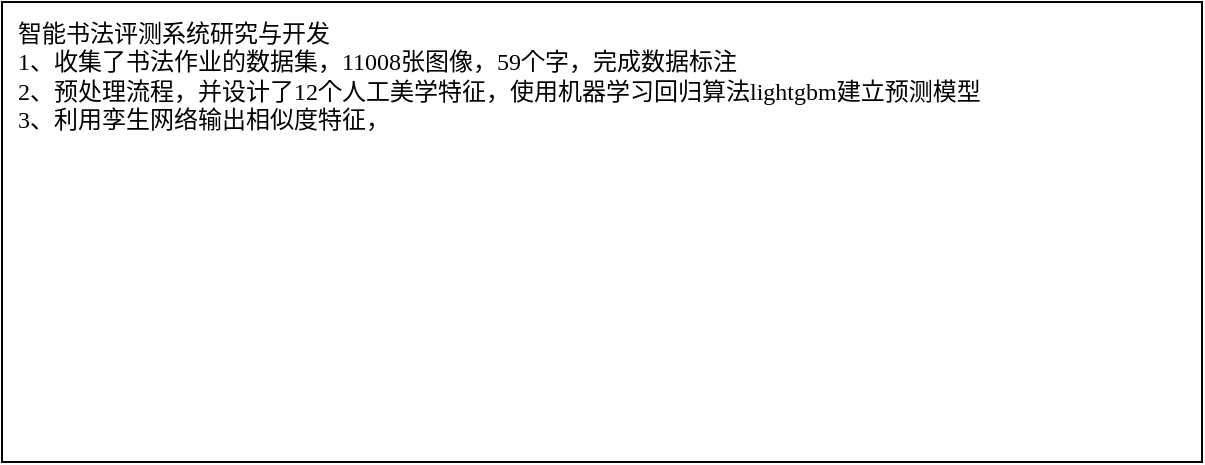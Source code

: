 <mxfile version="24.7.6">
  <diagram name="第 1 页" id="0hZUgJzcZRZ1j5rHrF9U">
    <mxGraphModel dx="1060" dy="760" grid="1" gridSize="10" guides="1" tooltips="1" connect="1" arrows="1" fold="1" page="0" pageScale="1" pageWidth="827" pageHeight="1169" math="0" shadow="0">
      <root>
        <mxCell id="0" />
        <mxCell id="1" parent="0" />
        <mxCell id="V7Jt63WchqsHkmsl8s2C-1" value="智能书法评测系统研究与开发&lt;div&gt;1、收集了书法作业的数据集，11008张图像，59个字，完成数据标注&lt;/div&gt;&lt;div&gt;2、预处理流程，并设计了12个人工美学特征，使用机器学习回归算法lightgbm建立预测模型&lt;/div&gt;&lt;div&gt;3、利用孪生网络输出相似度特征，&lt;/div&gt;" style="rounded=0;whiteSpace=wrap;html=1;align=left;verticalAlign=top;spacingTop=2;spacingLeft=6;fontFamily=宋体;" parent="1" vertex="1">
          <mxGeometry x="-210" y="-20" width="600" height="230" as="geometry" />
        </mxCell>
      </root>
    </mxGraphModel>
  </diagram>
</mxfile>
